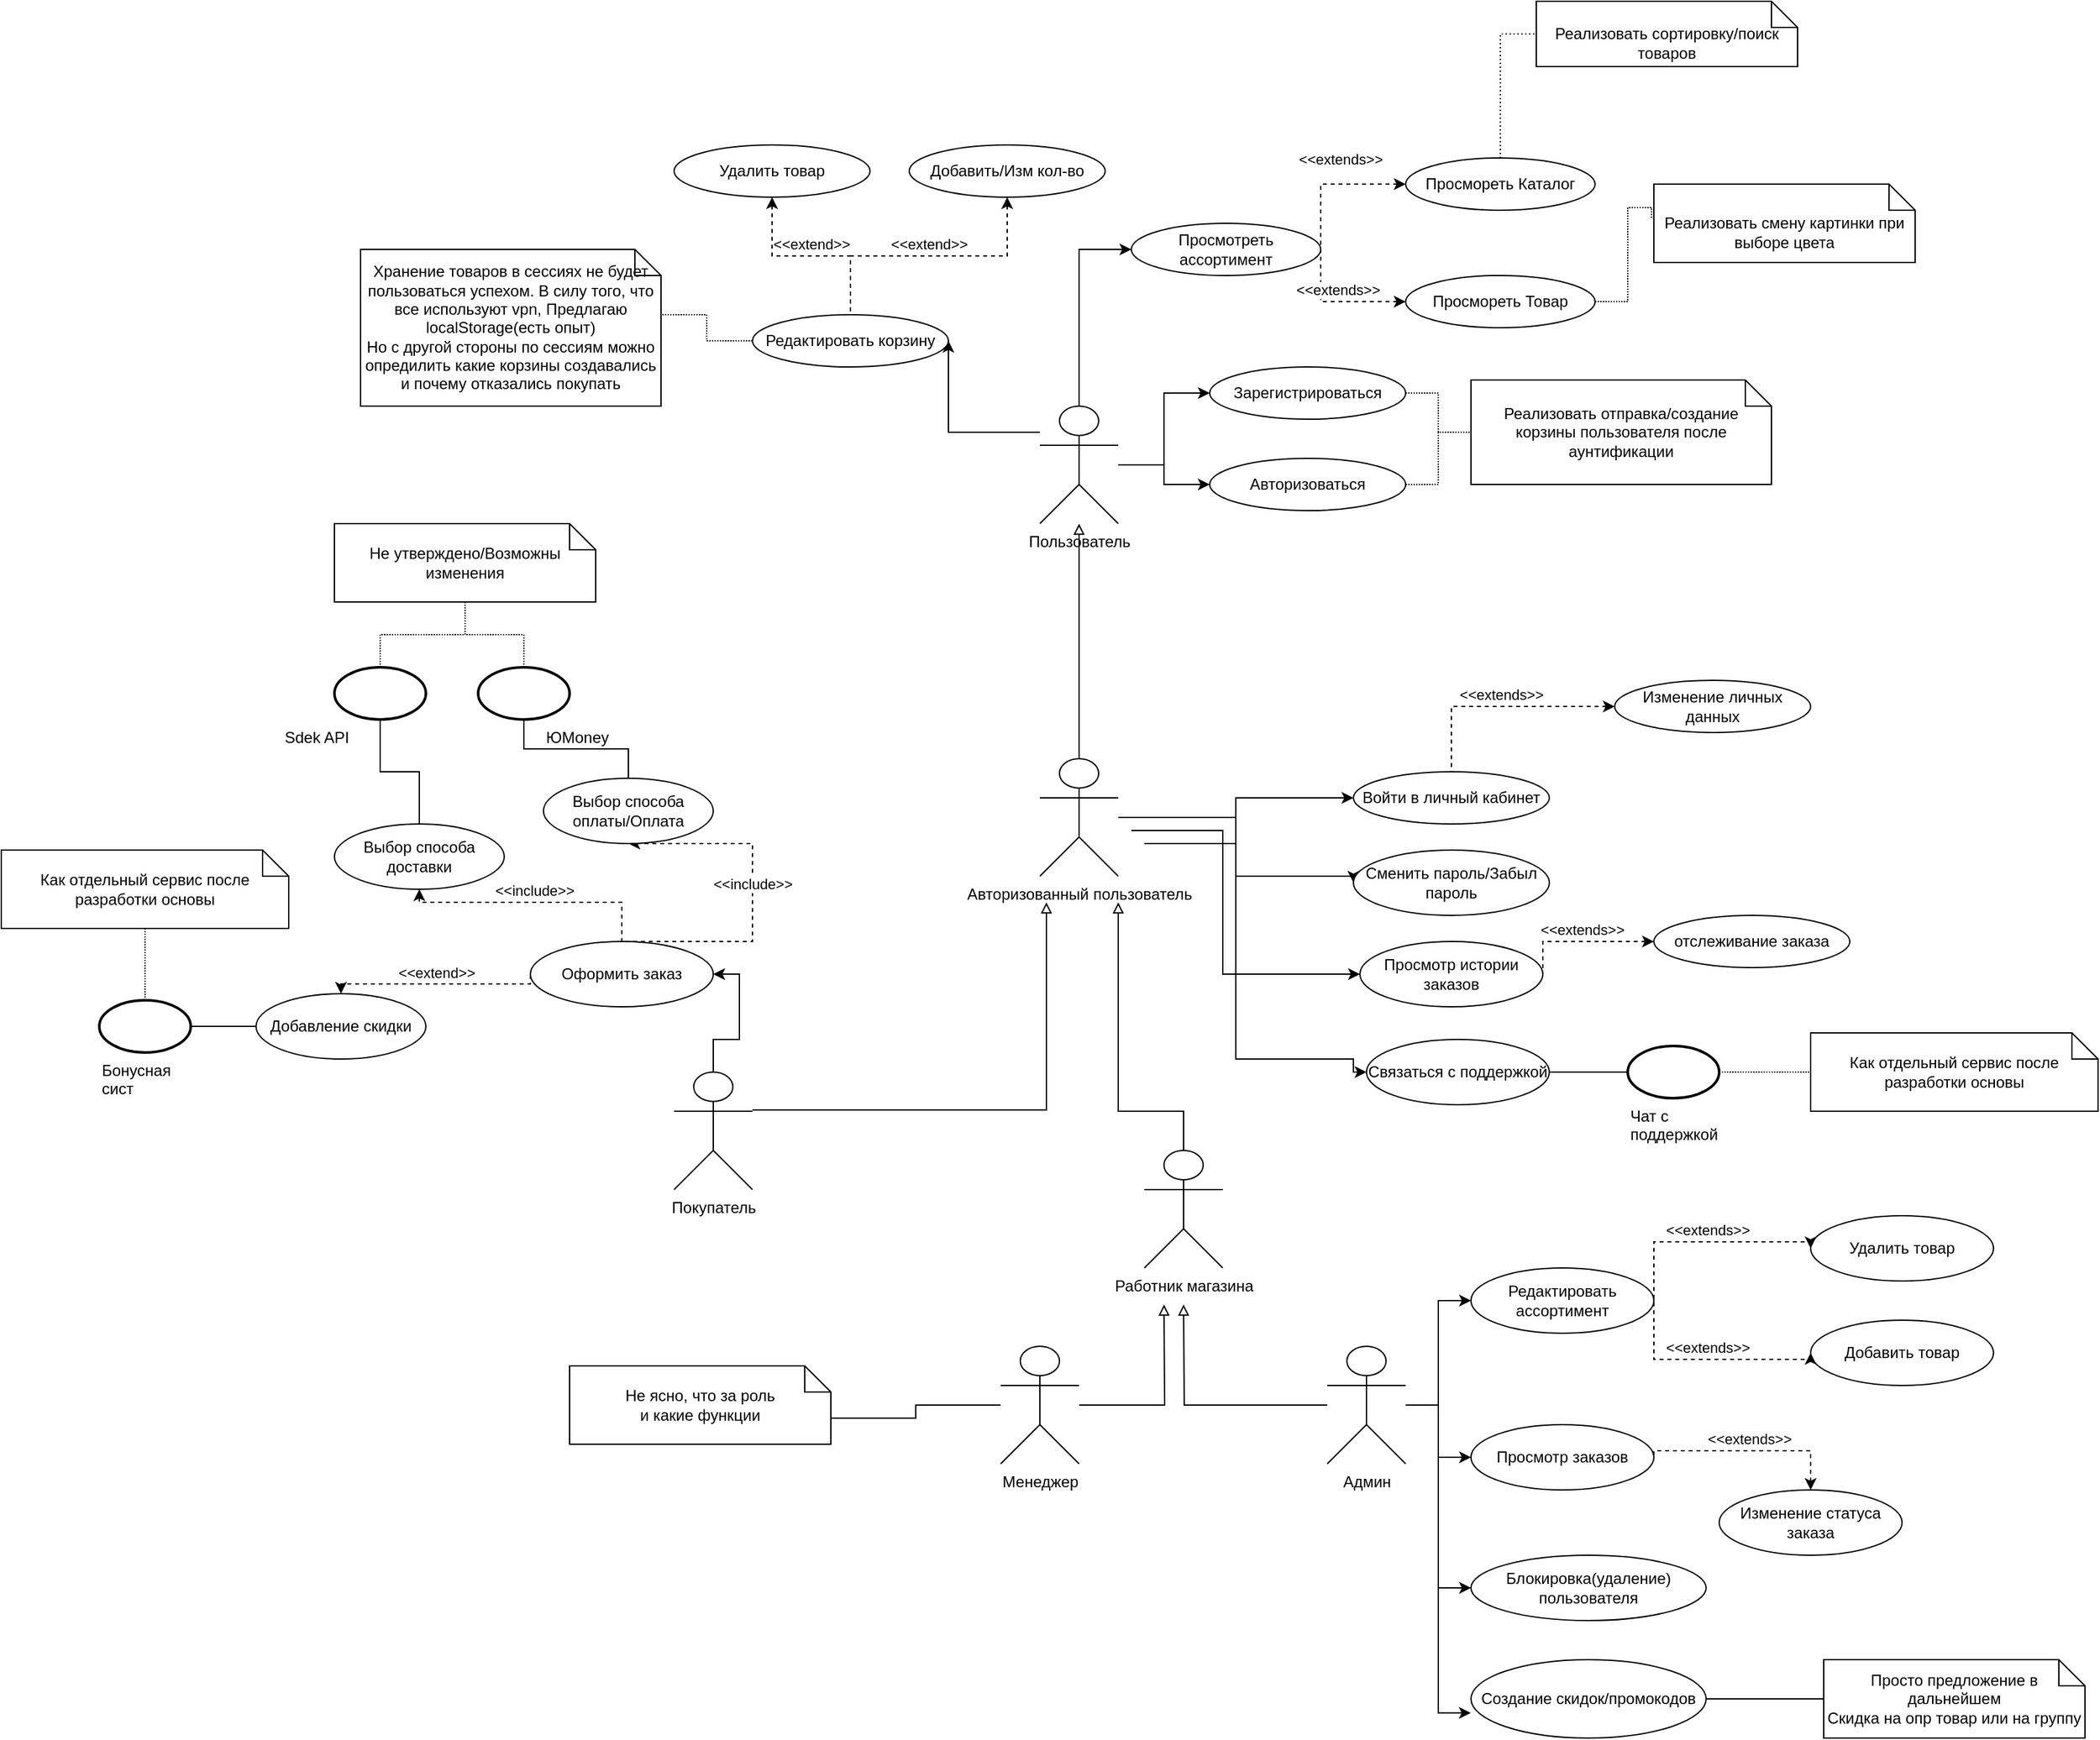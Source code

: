 <mxfile version="21.2.3" type="github">
  <diagram name="Страница 1" id="U1xqJHUzydo6yp9vONbx">
    <mxGraphModel dx="2190" dy="2049" grid="1" gridSize="10" guides="1" tooltips="1" connect="1" arrows="1" fold="1" page="1" pageScale="1" pageWidth="827" pageHeight="1169" math="0" shadow="0">
      <root>
        <mxCell id="0" />
        <mxCell id="1" parent="0" />
        <mxCell id="ZCOLePGc4VJZHk0aJ3vH-22" style="edgeStyle=orthogonalEdgeStyle;rounded=0;orthogonalLoop=1;jettySize=auto;html=1;entryX=0;entryY=0.5;entryDx=0;entryDy=0;" parent="1" source="ZCOLePGc4VJZHk0aJ3vH-1" target="ZCOLePGc4VJZHk0aJ3vH-21" edge="1">
          <mxGeometry relative="1" as="geometry">
            <mxPoint x="710" y="110" as="targetPoint" />
            <Array as="points">
              <mxPoint x="550" y="55" />
              <mxPoint x="550" y="100" />
              <mxPoint x="640" y="100" />
            </Array>
          </mxGeometry>
        </mxCell>
        <mxCell id="ZCOLePGc4VJZHk0aJ3vH-23" style="edgeStyle=orthogonalEdgeStyle;rounded=0;orthogonalLoop=1;jettySize=auto;html=1;entryX=0;entryY=0.5;entryDx=0;entryDy=0;" parent="1" source="ZCOLePGc4VJZHk0aJ3vH-1" target="ZCOLePGc4VJZHk0aJ3vH-16" edge="1">
          <mxGeometry relative="1" as="geometry" />
        </mxCell>
        <mxCell id="ZCOLePGc4VJZHk0aJ3vH-28" style="edgeStyle=orthogonalEdgeStyle;rounded=0;orthogonalLoop=1;jettySize=auto;html=1;entryX=0;entryY=0.5;entryDx=0;entryDy=0;" parent="1" source="ZCOLePGc4VJZHk0aJ3vH-30" target="ZCOLePGc4VJZHk0aJ3vH-67" edge="1">
          <mxGeometry relative="1" as="geometry">
            <mxPoint x="530" y="-90" as="targetPoint" />
          </mxGeometry>
        </mxCell>
        <mxCell id="ZCOLePGc4VJZHk0aJ3vH-1" value="Авторизованный пользователь" style="shape=umlActor;verticalLabelPosition=bottom;verticalAlign=top;html=1;outlineConnect=0;" parent="1" vertex="1">
          <mxGeometry x="400" y="10" width="60" height="90" as="geometry" />
        </mxCell>
        <mxCell id="ZCOLePGc4VJZHk0aJ3vH-9" style="edgeStyle=orthogonalEdgeStyle;rounded=0;orthogonalLoop=1;jettySize=auto;html=1;endArrow=block;endFill=0;" parent="1" source="ZCOLePGc4VJZHk0aJ3vH-3" edge="1">
          <mxGeometry relative="1" as="geometry">
            <mxPoint x="460" y="120" as="targetPoint" />
            <Array as="points">
              <mxPoint x="460" y="280" />
            </Array>
          </mxGeometry>
        </mxCell>
        <mxCell id="ZCOLePGc4VJZHk0aJ3vH-3" value="Работник магазина&lt;br&gt;" style="shape=umlActor;verticalLabelPosition=bottom;verticalAlign=top;html=1;outlineConnect=0;" parent="1" vertex="1">
          <mxGeometry x="480" y="310" width="60" height="90" as="geometry" />
        </mxCell>
        <mxCell id="ZCOLePGc4VJZHk0aJ3vH-8" style="edgeStyle=orthogonalEdgeStyle;rounded=0;orthogonalLoop=1;jettySize=auto;html=1;endArrow=block;endFill=0;" parent="1" source="ZCOLePGc4VJZHk0aJ3vH-7" edge="1">
          <mxGeometry relative="1" as="geometry">
            <mxPoint x="405" y="120" as="targetPoint" />
            <Array as="points">
              <mxPoint x="405" y="279" />
            </Array>
          </mxGeometry>
        </mxCell>
        <mxCell id="ZCOLePGc4VJZHk0aJ3vH-19" style="edgeStyle=orthogonalEdgeStyle;rounded=0;orthogonalLoop=1;jettySize=auto;html=1;entryX=1;entryY=0.5;entryDx=0;entryDy=0;" parent="1" source="ZCOLePGc4VJZHk0aJ3vH-7" target="ZCOLePGc4VJZHk0aJ3vH-17" edge="1">
          <mxGeometry relative="1" as="geometry" />
        </mxCell>
        <mxCell id="ZCOLePGc4VJZHk0aJ3vH-7" value="Покупатель&lt;br&gt;" style="shape=umlActor;verticalLabelPosition=bottom;verticalAlign=top;html=1;outlineConnect=0;" parent="1" vertex="1">
          <mxGeometry x="120" y="250" width="60" height="90" as="geometry" />
        </mxCell>
        <mxCell id="ZCOLePGc4VJZHk0aJ3vH-249" style="edgeStyle=orthogonalEdgeStyle;rounded=0;orthogonalLoop=1;jettySize=auto;html=1;entryX=0;entryY=0;entryDx=200;entryDy=40;entryPerimeter=0;endArrow=none;endFill=0;" parent="1" source="ZCOLePGc4VJZHk0aJ3vH-11" target="ZCOLePGc4VJZHk0aJ3vH-248" edge="1">
          <mxGeometry relative="1" as="geometry" />
        </mxCell>
        <mxCell id="ZCOLePGc4VJZHk0aJ3vH-11" value="Менеджер" style="shape=umlActor;verticalLabelPosition=bottom;verticalAlign=top;html=1;outlineConnect=0;" parent="1" vertex="1">
          <mxGeometry x="370" y="460" width="60" height="90" as="geometry" />
        </mxCell>
        <mxCell id="ZCOLePGc4VJZHk0aJ3vH-237" style="edgeStyle=orthogonalEdgeStyle;rounded=0;orthogonalLoop=1;jettySize=auto;html=1;entryX=0;entryY=0.5;entryDx=0;entryDy=0;" parent="1" source="ZCOLePGc4VJZHk0aJ3vH-12" target="ZCOLePGc4VJZHk0aJ3vH-234" edge="1">
          <mxGeometry relative="1" as="geometry" />
        </mxCell>
        <mxCell id="ZCOLePGc4VJZHk0aJ3vH-244" style="edgeStyle=orthogonalEdgeStyle;rounded=0;orthogonalLoop=1;jettySize=auto;html=1;entryX=0;entryY=0.5;entryDx=0;entryDy=0;" parent="1" source="ZCOLePGc4VJZHk0aJ3vH-12" target="ZCOLePGc4VJZHk0aJ3vH-243" edge="1">
          <mxGeometry relative="1" as="geometry" />
        </mxCell>
        <mxCell id="ZCOLePGc4VJZHk0aJ3vH-251" style="edgeStyle=orthogonalEdgeStyle;rounded=0;orthogonalLoop=1;jettySize=auto;html=1;entryX=0;entryY=0.5;entryDx=0;entryDy=0;" parent="1" source="ZCOLePGc4VJZHk0aJ3vH-12" target="ZCOLePGc4VJZHk0aJ3vH-250" edge="1">
          <mxGeometry relative="1" as="geometry" />
        </mxCell>
        <mxCell id="ZCOLePGc4VJZHk0aJ3vH-253" style="edgeStyle=orthogonalEdgeStyle;rounded=0;orthogonalLoop=1;jettySize=auto;html=1;entryX=-0.001;entryY=0.68;entryDx=0;entryDy=0;entryPerimeter=0;" parent="1" source="ZCOLePGc4VJZHk0aJ3vH-12" target="ZCOLePGc4VJZHk0aJ3vH-252" edge="1">
          <mxGeometry relative="1" as="geometry" />
        </mxCell>
        <mxCell id="ZCOLePGc4VJZHk0aJ3vH-12" value="Админ&lt;br&gt;" style="shape=umlActor;verticalLabelPosition=bottom;verticalAlign=top;html=1;outlineConnect=0;" parent="1" vertex="1">
          <mxGeometry x="620" y="460" width="60" height="90" as="geometry" />
        </mxCell>
        <mxCell id="ZCOLePGc4VJZHk0aJ3vH-13" style="edgeStyle=orthogonalEdgeStyle;rounded=0;orthogonalLoop=1;jettySize=auto;html=1;endArrow=block;endFill=0;" parent="1" source="ZCOLePGc4VJZHk0aJ3vH-11" edge="1">
          <mxGeometry relative="1" as="geometry">
            <mxPoint x="495" y="428" as="targetPoint" />
            <mxPoint x="490" y="379" as="sourcePoint" />
          </mxGeometry>
        </mxCell>
        <mxCell id="ZCOLePGc4VJZHk0aJ3vH-15" style="edgeStyle=orthogonalEdgeStyle;rounded=0;orthogonalLoop=1;jettySize=auto;html=1;endArrow=block;endFill=0;" parent="1" source="ZCOLePGc4VJZHk0aJ3vH-12" edge="1">
          <mxGeometry relative="1" as="geometry">
            <mxPoint x="510" y="428" as="targetPoint" />
            <mxPoint x="410" y="528" as="sourcePoint" />
          </mxGeometry>
        </mxCell>
        <mxCell id="ZCOLePGc4VJZHk0aJ3vH-16" value="Войти в личный кабинет" style="ellipse;whiteSpace=wrap;html=1;" parent="1" vertex="1">
          <mxGeometry x="640" y="20" width="150" height="40" as="geometry" />
        </mxCell>
        <mxCell id="ZCOLePGc4VJZHk0aJ3vH-17" value="Оформить заказ" style="ellipse;whiteSpace=wrap;html=1;" parent="1" vertex="1">
          <mxGeometry x="10" y="150" width="140" height="50" as="geometry" />
        </mxCell>
        <mxCell id="ZCOLePGc4VJZHk0aJ3vH-21" value="Сменить пароль/Забыл пароль" style="ellipse;whiteSpace=wrap;html=1;" parent="1" vertex="1">
          <mxGeometry x="640" y="80" width="150" height="50" as="geometry" />
        </mxCell>
        <mxCell id="ZCOLePGc4VJZHk0aJ3vH-29" value="Просмотреть ассортимент" style="ellipse;whiteSpace=wrap;html=1;" parent="1" vertex="1">
          <mxGeometry x="470" y="-400" width="145" height="40" as="geometry" />
        </mxCell>
        <mxCell id="ZCOLePGc4VJZHk0aJ3vH-35" style="edgeStyle=orthogonalEdgeStyle;rounded=0;orthogonalLoop=1;jettySize=auto;html=1;entryX=1;entryY=0.5;entryDx=0;entryDy=0;" parent="1" source="ZCOLePGc4VJZHk0aJ3vH-30" target="ZCOLePGc4VJZHk0aJ3vH-33" edge="1">
          <mxGeometry relative="1" as="geometry">
            <Array as="points">
              <mxPoint x="380" y="-240" />
              <mxPoint x="380" y="-240" />
            </Array>
          </mxGeometry>
        </mxCell>
        <mxCell id="ZCOLePGc4VJZHk0aJ3vH-36" style="edgeStyle=orthogonalEdgeStyle;rounded=0;orthogonalLoop=1;jettySize=auto;html=1;entryX=0;entryY=0.5;entryDx=0;entryDy=0;" parent="1" source="ZCOLePGc4VJZHk0aJ3vH-30" target="ZCOLePGc4VJZHk0aJ3vH-29" edge="1">
          <mxGeometry relative="1" as="geometry">
            <mxPoint x="420" y="-380" as="targetPoint" />
            <Array as="points">
              <mxPoint x="430" y="-380" />
            </Array>
          </mxGeometry>
        </mxCell>
        <mxCell id="ZCOLePGc4VJZHk0aJ3vH-30" value="Пользователь&lt;br&gt;" style="shape=umlActor;verticalLabelPosition=bottom;verticalAlign=top;html=1;outlineConnect=0;" parent="1" vertex="1">
          <mxGeometry x="400" y="-260" width="60" height="90" as="geometry" />
        </mxCell>
        <mxCell id="ZCOLePGc4VJZHk0aJ3vH-32" style="edgeStyle=orthogonalEdgeStyle;rounded=0;orthogonalLoop=1;jettySize=auto;html=1;endArrow=block;endFill=0;" parent="1" source="ZCOLePGc4VJZHk0aJ3vH-1" target="ZCOLePGc4VJZHk0aJ3vH-30" edge="1">
          <mxGeometry relative="1" as="geometry">
            <mxPoint x="380" y="289" as="sourcePoint" />
            <mxPoint x="430" y="-30" as="targetPoint" />
            <Array as="points" />
          </mxGeometry>
        </mxCell>
        <mxCell id="ZCOLePGc4VJZHk0aJ3vH-233" style="edgeStyle=orthogonalEdgeStyle;rounded=0;orthogonalLoop=1;jettySize=auto;html=1;entryX=0;entryY=0;entryDx=230;entryDy=50;entryPerimeter=0;endArrow=none;endFill=0;dashed=1;dashPattern=1 1;" parent="1" source="ZCOLePGc4VJZHk0aJ3vH-33" target="ZCOLePGc4VJZHk0aJ3vH-232" edge="1">
          <mxGeometry relative="1" as="geometry" />
        </mxCell>
        <mxCell id="ZCOLePGc4VJZHk0aJ3vH-33" value="Редактировать корзину" style="ellipse;whiteSpace=wrap;html=1;" parent="1" vertex="1">
          <mxGeometry x="180" y="-330" width="150" height="40" as="geometry" />
        </mxCell>
        <mxCell id="ZCOLePGc4VJZHk0aJ3vH-43" value="&amp;lt;&amp;lt;extend&amp;gt;&amp;gt;" style="html=1;verticalAlign=bottom;endArrow=none;dashed=1;endSize=8;edgeStyle=elbowEdgeStyle;elbow=vertical;curved=0;rounded=0;startArrow=classic;startFill=1;endFill=0;entryX=0.5;entryY=0;entryDx=0;entryDy=0;exitX=0.5;exitY=1;exitDx=0;exitDy=0;" parent="1" source="ZCOLePGc4VJZHk0aJ3vH-45" target="ZCOLePGc4VJZHk0aJ3vH-33" edge="1">
          <mxGeometry relative="1" as="geometry">
            <mxPoint x="260" y="-380" as="sourcePoint" />
            <mxPoint x="200" y="-360" as="targetPoint" />
          </mxGeometry>
        </mxCell>
        <mxCell id="ZCOLePGc4VJZHk0aJ3vH-45" value="Добавить/Изм кол-во" style="ellipse;whiteSpace=wrap;html=1;" parent="1" vertex="1">
          <mxGeometry x="300" y="-460" width="150" height="40" as="geometry" />
        </mxCell>
        <mxCell id="ZCOLePGc4VJZHk0aJ3vH-46" value="Удалить товар" style="ellipse;whiteSpace=wrap;html=1;" parent="1" vertex="1">
          <mxGeometry x="120" y="-460" width="150" height="40" as="geometry" />
        </mxCell>
        <mxCell id="ZCOLePGc4VJZHk0aJ3vH-47" value="&amp;lt;&amp;lt;extend&amp;gt;&amp;gt;" style="html=1;verticalAlign=bottom;endArrow=none;dashed=1;endSize=8;edgeStyle=elbowEdgeStyle;elbow=vertical;curved=0;rounded=0;startArrow=classic;startFill=1;endFill=0;entryX=0.5;entryY=0;entryDx=0;entryDy=0;exitX=0.5;exitY=1;exitDx=0;exitDy=0;" parent="1" target="ZCOLePGc4VJZHk0aJ3vH-33" edge="1">
          <mxGeometry relative="1" as="geometry">
            <mxPoint x="195" y="-420" as="sourcePoint" />
            <mxPoint x="270" y="-285" as="targetPoint" />
          </mxGeometry>
        </mxCell>
        <mxCell id="ZCOLePGc4VJZHk0aJ3vH-108" style="edgeStyle=orthogonalEdgeStyle;rounded=0;orthogonalLoop=1;jettySize=auto;html=1;entryX=0;entryY=0.5;entryDx=0;entryDy=0;entryPerimeter=0;endArrow=none;endFill=0;dashed=1;dashPattern=1 2;" parent="1" source="ZCOLePGc4VJZHk0aJ3vH-52" target="ZCOLePGc4VJZHk0aJ3vH-107" edge="1">
          <mxGeometry relative="1" as="geometry" />
        </mxCell>
        <mxCell id="ZCOLePGc4VJZHk0aJ3vH-52" value="Просмореть Каталог" style="ellipse;whiteSpace=wrap;html=1;" parent="1" vertex="1">
          <mxGeometry x="680" y="-450" width="145" height="40" as="geometry" />
        </mxCell>
        <mxCell id="ZCOLePGc4VJZHk0aJ3vH-110" style="edgeStyle=orthogonalEdgeStyle;rounded=0;orthogonalLoop=1;jettySize=auto;html=1;entryX=-0.009;entryY=0.265;entryDx=0;entryDy=0;entryPerimeter=0;startArrow=none;startFill=0;endArrow=none;endFill=0;dashed=1;dashPattern=1 1;" parent="1" source="ZCOLePGc4VJZHk0aJ3vH-53" edge="1">
          <mxGeometry relative="1" as="geometry">
            <mxPoint x="868.2" y="-404.1" as="targetPoint" />
            <Array as="points">
              <mxPoint x="850" y="-340" />
              <mxPoint x="850" y="-412" />
            </Array>
          </mxGeometry>
        </mxCell>
        <mxCell id="ZCOLePGc4VJZHk0aJ3vH-53" value="Просмореть Товар" style="ellipse;whiteSpace=wrap;html=1;" parent="1" vertex="1">
          <mxGeometry x="680" y="-360" width="145" height="40" as="geometry" />
        </mxCell>
        <mxCell id="ZCOLePGc4VJZHk0aJ3vH-55" value="&amp;lt;&amp;lt;extends&amp;gt;&amp;gt;" style="html=1;verticalAlign=bottom;endArrow=none;dashed=1;endSize=8;edgeStyle=elbowEdgeStyle;elbow=vertical;curved=0;rounded=0;startArrow=classic;startFill=1;endFill=0;entryX=1;entryY=0.5;entryDx=0;entryDy=0;exitX=0;exitY=0.5;exitDx=0;exitDy=0;" parent="1" source="ZCOLePGc4VJZHk0aJ3vH-52" target="ZCOLePGc4VJZHk0aJ3vH-29" edge="1">
          <mxGeometry x="-0.13" y="-10" relative="1" as="geometry">
            <mxPoint x="285" y="-300" as="sourcePoint" />
            <mxPoint x="175" y="-250" as="targetPoint" />
            <Array as="points">
              <mxPoint x="560" y="-430" />
              <mxPoint x="560" y="-450" />
            </Array>
            <mxPoint as="offset" />
          </mxGeometry>
        </mxCell>
        <mxCell id="ZCOLePGc4VJZHk0aJ3vH-56" value="&amp;lt;&amp;lt;extends&amp;gt;&amp;gt;" style="html=1;verticalAlign=bottom;endArrow=none;dashed=1;endSize=8;edgeStyle=elbowEdgeStyle;elbow=vertical;curved=0;rounded=0;startArrow=classic;startFill=1;endFill=0;entryX=1;entryY=0.5;entryDx=0;entryDy=0;exitX=0;exitY=0.5;exitDx=0;exitDy=0;" parent="1" source="ZCOLePGc4VJZHk0aJ3vH-53" target="ZCOLePGc4VJZHk0aJ3vH-29" edge="1">
          <mxGeometry x="-0.003" relative="1" as="geometry">
            <mxPoint x="728" y="-460" as="sourcePoint" />
            <mxPoint x="553" y="-390" as="targetPoint" />
            <Array as="points">
              <mxPoint x="650" y="-340" />
            </Array>
            <mxPoint as="offset" />
          </mxGeometry>
        </mxCell>
        <mxCell id="ZCOLePGc4VJZHk0aJ3vH-57" value="&amp;lt;&amp;lt;include&amp;gt;&amp;gt;" style="html=1;verticalAlign=bottom;endArrow=none;dashed=1;endSize=8;edgeStyle=elbowEdgeStyle;elbow=vertical;curved=0;rounded=0;startArrow=classic;startFill=1;endFill=0;entryX=0.5;entryY=0;entryDx=0;entryDy=0;exitX=0.5;exitY=1;exitDx=0;exitDy=0;" parent="1" source="ZCOLePGc4VJZHk0aJ3vH-58" target="ZCOLePGc4VJZHk0aJ3vH-17" edge="1">
          <mxGeometry relative="1" as="geometry">
            <mxPoint x="200" y="70" as="sourcePoint" />
            <mxPoint x="132.5" y="40" as="targetPoint" />
            <Array as="points">
              <mxPoint x="180" y="90" />
            </Array>
            <mxPoint as="offset" />
          </mxGeometry>
        </mxCell>
        <mxCell id="ZCOLePGc4VJZHk0aJ3vH-58" value="Выбор способа оплаты/Оплата" style="ellipse;whiteSpace=wrap;html=1;" parent="1" vertex="1">
          <mxGeometry x="20" y="25" width="130" height="50" as="geometry" />
        </mxCell>
        <mxCell id="ZCOLePGc4VJZHk0aJ3vH-59" value="&amp;lt;&amp;lt;include&amp;gt;&amp;gt;" style="html=1;verticalAlign=bottom;endArrow=none;dashed=1;endSize=8;edgeStyle=elbowEdgeStyle;elbow=vertical;curved=0;rounded=0;startArrow=classic;startFill=1;endFill=0;entryX=0.5;entryY=0;entryDx=0;entryDy=0;exitX=0.5;exitY=1;exitDx=0;exitDy=0;" parent="1" source="ZCOLePGc4VJZHk0aJ3vH-60" target="ZCOLePGc4VJZHk0aJ3vH-17" edge="1">
          <mxGeometry relative="1" as="geometry">
            <mxPoint x="70" y="75" as="sourcePoint" />
            <mxPoint x="210" y="150" as="targetPoint" />
            <Array as="points">
              <mxPoint x="120" y="120" />
              <mxPoint x="130" y="110" />
            </Array>
            <mxPoint as="offset" />
          </mxGeometry>
        </mxCell>
        <mxCell id="ZCOLePGc4VJZHk0aJ3vH-60" value="Выбор способа доставки" style="ellipse;whiteSpace=wrap;html=1;" parent="1" vertex="1">
          <mxGeometry x="-140" y="60" width="130" height="50" as="geometry" />
        </mxCell>
        <mxCell id="ZCOLePGc4VJZHk0aJ3vH-76" style="edgeStyle=orthogonalEdgeStyle;rounded=0;orthogonalLoop=1;jettySize=auto;html=1;entryX=1;entryY=0.5;entryDx=0;entryDy=0;entryPerimeter=0;endArrow=none;endFill=0;" parent="1" source="ZCOLePGc4VJZHk0aJ3vH-64" target="ZCOLePGc4VJZHk0aJ3vH-72" edge="1">
          <mxGeometry relative="1" as="geometry" />
        </mxCell>
        <mxCell id="ZCOLePGc4VJZHk0aJ3vH-64" value="Добавление скидки" style="ellipse;whiteSpace=wrap;html=1;" parent="1" vertex="1">
          <mxGeometry x="-200" y="190" width="130" height="50" as="geometry" />
        </mxCell>
        <mxCell id="ZCOLePGc4VJZHk0aJ3vH-65" value="&amp;lt;&amp;lt;extend&amp;gt;&amp;gt;" style="html=1;verticalAlign=bottom;endArrow=none;dashed=1;endSize=8;edgeStyle=elbowEdgeStyle;elbow=vertical;curved=0;rounded=0;startArrow=classic;startFill=1;endFill=0;entryX=0;entryY=0.5;entryDx=0;entryDy=0;exitX=0.5;exitY=0;exitDx=0;exitDy=0;" parent="1" source="ZCOLePGc4VJZHk0aJ3vH-64" target="ZCOLePGc4VJZHk0aJ3vH-17" edge="1">
          <mxGeometry x="0.004" relative="1" as="geometry">
            <mxPoint x="115" y="-230" as="sourcePoint" />
            <mxPoint x="175" y="-140" as="targetPoint" />
            <mxPoint as="offset" />
          </mxGeometry>
        </mxCell>
        <mxCell id="ZCOLePGc4VJZHk0aJ3vH-104" style="edgeStyle=orthogonalEdgeStyle;rounded=0;orthogonalLoop=1;jettySize=auto;html=1;entryX=0;entryY=0.5;entryDx=0;entryDy=0;entryPerimeter=0;endArrow=none;endFill=0;dashed=1;dashPattern=1 1;" parent="1" source="ZCOLePGc4VJZHk0aJ3vH-67" target="ZCOLePGc4VJZHk0aJ3vH-103" edge="1">
          <mxGeometry relative="1" as="geometry" />
        </mxCell>
        <mxCell id="ZCOLePGc4VJZHk0aJ3vH-67" value="Зарегистрироваться" style="ellipse;whiteSpace=wrap;html=1;" parent="1" vertex="1">
          <mxGeometry x="530" y="-290" width="150" height="40" as="geometry" />
        </mxCell>
        <mxCell id="ZCOLePGc4VJZHk0aJ3vH-115" style="edgeStyle=orthogonalEdgeStyle;rounded=0;orthogonalLoop=1;jettySize=auto;html=1;entryX=0.5;entryY=1;entryDx=0;entryDy=0;entryPerimeter=0;endArrow=none;endFill=0;dashed=1;dashPattern=1 1;" parent="1" source="ZCOLePGc4VJZHk0aJ3vH-72" target="ZCOLePGc4VJZHk0aJ3vH-114" edge="1">
          <mxGeometry relative="1" as="geometry" />
        </mxCell>
        <mxCell id="ZCOLePGc4VJZHk0aJ3vH-72" value="" style="strokeWidth=2;html=1;shape=mxgraph.flowchart.start_2;whiteSpace=wrap;" parent="1" vertex="1">
          <mxGeometry x="-320" y="195" width="70" height="40" as="geometry" />
        </mxCell>
        <mxCell id="ZCOLePGc4VJZHk0aJ3vH-73" value="&lt;meta charset=&quot;utf-8&quot;&gt;&lt;span style=&quot;color: rgb(0, 0, 0); font-family: Helvetica; font-size: 12px; font-style: normal; font-variant-ligatures: normal; font-variant-caps: normal; font-weight: 400; letter-spacing: normal; orphans: 2; text-align: center; text-indent: 0px; text-transform: none; widows: 2; word-spacing: 0px; -webkit-text-stroke-width: 0px; background-color: rgb(251, 251, 251); text-decoration-thickness: initial; text-decoration-style: initial; text-decoration-color: initial; float: none; display: inline !important;&quot;&gt;Бонусная сист&lt;/span&gt;" style="text;whiteSpace=wrap;html=1;" parent="1" vertex="1">
          <mxGeometry x="-320" y="235" width="60" height="40" as="geometry" />
        </mxCell>
        <mxCell id="ZCOLePGc4VJZHk0aJ3vH-112" style="edgeStyle=orthogonalEdgeStyle;rounded=0;orthogonalLoop=1;jettySize=auto;html=1;entryX=0.5;entryY=1;entryDx=0;entryDy=0;entryPerimeter=0;endArrow=none;endFill=0;dashed=1;dashPattern=1 1;" parent="1" source="ZCOLePGc4VJZHk0aJ3vH-79" target="ZCOLePGc4VJZHk0aJ3vH-111" edge="1">
          <mxGeometry relative="1" as="geometry" />
        </mxCell>
        <mxCell id="ZCOLePGc4VJZHk0aJ3vH-79" value="" style="strokeWidth=2;html=1;shape=mxgraph.flowchart.start_2;whiteSpace=wrap;" parent="1" vertex="1">
          <mxGeometry x="-140" y="-60" width="70" height="40" as="geometry" />
        </mxCell>
        <mxCell id="ZCOLePGc4VJZHk0aJ3vH-80" style="edgeStyle=orthogonalEdgeStyle;rounded=0;orthogonalLoop=1;jettySize=auto;html=1;entryX=0.5;entryY=1;entryDx=0;entryDy=0;entryPerimeter=0;endArrow=none;endFill=0;exitX=0.5;exitY=0;exitDx=0;exitDy=0;" parent="1" source="ZCOLePGc4VJZHk0aJ3vH-60" target="ZCOLePGc4VJZHk0aJ3vH-79" edge="1">
          <mxGeometry relative="1" as="geometry">
            <mxPoint x="-70" y="215" as="sourcePoint" />
            <mxPoint x="-150" y="215" as="targetPoint" />
          </mxGeometry>
        </mxCell>
        <mxCell id="ZCOLePGc4VJZHk0aJ3vH-81" value="&lt;div style=&quot;text-align: center;&quot;&gt;Sdek API&lt;/div&gt;" style="text;whiteSpace=wrap;html=1;" parent="1" vertex="1">
          <mxGeometry x="-180" y="-20" width="60" height="40" as="geometry" />
        </mxCell>
        <mxCell id="ZCOLePGc4VJZHk0aJ3vH-113" style="edgeStyle=orthogonalEdgeStyle;rounded=0;orthogonalLoop=1;jettySize=auto;html=1;entryX=0.5;entryY=1;entryDx=0;entryDy=0;entryPerimeter=0;startArrow=none;startFill=0;endArrow=none;endFill=0;dashed=1;dashPattern=1 1;" parent="1" source="ZCOLePGc4VJZHk0aJ3vH-82" target="ZCOLePGc4VJZHk0aJ3vH-111" edge="1">
          <mxGeometry relative="1" as="geometry" />
        </mxCell>
        <mxCell id="ZCOLePGc4VJZHk0aJ3vH-82" value="" style="strokeWidth=2;html=1;shape=mxgraph.flowchart.start_2;whiteSpace=wrap;" parent="1" vertex="1">
          <mxGeometry x="-30" y="-60" width="70" height="40" as="geometry" />
        </mxCell>
        <mxCell id="ZCOLePGc4VJZHk0aJ3vH-83" style="edgeStyle=orthogonalEdgeStyle;rounded=0;orthogonalLoop=1;jettySize=auto;html=1;entryX=0.5;entryY=1;entryDx=0;entryDy=0;entryPerimeter=0;endArrow=none;endFill=0;exitX=0.5;exitY=0;exitDx=0;exitDy=0;" parent="1" source="ZCOLePGc4VJZHk0aJ3vH-58" target="ZCOLePGc4VJZHk0aJ3vH-82" edge="1">
          <mxGeometry relative="1" as="geometry">
            <mxPoint x="55" y="60" as="sourcePoint" />
            <mxPoint x="25" y="-20" as="targetPoint" />
          </mxGeometry>
        </mxCell>
        <mxCell id="ZCOLePGc4VJZHk0aJ3vH-84" value="&lt;div style=&quot;text-align: center;&quot;&gt;ЮMoney&lt;/div&gt;" style="text;whiteSpace=wrap;html=1;" parent="1" vertex="1">
          <mxGeometry x="20" y="-20" width="60" height="40" as="geometry" />
        </mxCell>
        <mxCell id="ZCOLePGc4VJZHk0aJ3vH-85" value="Изменение личных данных" style="ellipse;whiteSpace=wrap;html=1;" parent="1" vertex="1">
          <mxGeometry x="840" y="-50" width="150" height="40" as="geometry" />
        </mxCell>
        <mxCell id="ZCOLePGc4VJZHk0aJ3vH-86" value="&amp;lt;&amp;lt;extends&amp;gt;&amp;gt;" style="html=1;verticalAlign=bottom;endArrow=none;dashed=1;endSize=8;edgeStyle=elbowEdgeStyle;elbow=vertical;curved=0;rounded=0;startArrow=classic;startFill=1;endFill=0;entryX=0.5;entryY=0;entryDx=0;entryDy=0;exitX=0;exitY=0.5;exitDx=0;exitDy=0;" parent="1" source="ZCOLePGc4VJZHk0aJ3vH-85" target="ZCOLePGc4VJZHk0aJ3vH-16" edge="1">
          <mxGeometry x="-0.003" relative="1" as="geometry">
            <mxPoint x="690" y="-210" as="sourcePoint" />
            <mxPoint x="625" y="-250" as="targetPoint" />
            <Array as="points">
              <mxPoint x="770" y="-30" />
            </Array>
            <mxPoint as="offset" />
          </mxGeometry>
        </mxCell>
        <mxCell id="ZCOLePGc4VJZHk0aJ3vH-87" value="Просмотр истории заказов" style="ellipse;whiteSpace=wrap;html=1;" parent="1" vertex="1">
          <mxGeometry x="645" y="150" width="140" height="50" as="geometry" />
        </mxCell>
        <mxCell id="ZCOLePGc4VJZHk0aJ3vH-88" value="отслеживание заказа" style="ellipse;whiteSpace=wrap;html=1;" parent="1" vertex="1">
          <mxGeometry x="870" y="130" width="150" height="40" as="geometry" />
        </mxCell>
        <mxCell id="ZCOLePGc4VJZHk0aJ3vH-89" style="edgeStyle=orthogonalEdgeStyle;rounded=0;orthogonalLoop=1;jettySize=auto;html=1;entryX=0;entryY=0.5;entryDx=0;entryDy=0;" parent="1" target="ZCOLePGc4VJZHk0aJ3vH-87" edge="1">
          <mxGeometry relative="1" as="geometry">
            <mxPoint x="650" y="115" as="targetPoint" />
            <mxPoint x="470" y="65" as="sourcePoint" />
            <Array as="points">
              <mxPoint x="540" y="65" />
              <mxPoint x="540" y="175" />
            </Array>
          </mxGeometry>
        </mxCell>
        <mxCell id="ZCOLePGc4VJZHk0aJ3vH-90" value="&amp;lt;&amp;lt;extends&amp;gt;&amp;gt;" style="html=1;verticalAlign=bottom;endArrow=none;dashed=1;endSize=8;edgeStyle=elbowEdgeStyle;elbow=vertical;curved=0;rounded=0;startArrow=classic;startFill=1;endFill=0;entryX=1;entryY=0.5;entryDx=0;entryDy=0;exitX=0;exitY=0.5;exitDx=0;exitDy=0;" parent="1" source="ZCOLePGc4VJZHk0aJ3vH-88" target="ZCOLePGc4VJZHk0aJ3vH-87" edge="1">
          <mxGeometry x="-0.003" relative="1" as="geometry">
            <mxPoint x="850" y="-20" as="sourcePoint" />
            <mxPoint x="725" y="30" as="targetPoint" />
            <Array as="points">
              <mxPoint x="820" y="150" />
            </Array>
            <mxPoint as="offset" />
          </mxGeometry>
        </mxCell>
        <mxCell id="ZCOLePGc4VJZHk0aJ3vH-100" value="" style="edgeStyle=orthogonalEdgeStyle;rounded=0;orthogonalLoop=1;jettySize=auto;html=1;entryX=0;entryY=0.5;entryDx=0;entryDy=0;entryPerimeter=0;endArrow=none;endFill=0;" parent="1" source="ZCOLePGc4VJZHk0aJ3vH-92" target="ZCOLePGc4VJZHk0aJ3vH-98" edge="1">
          <mxGeometry relative="1" as="geometry" />
        </mxCell>
        <mxCell id="ZCOLePGc4VJZHk0aJ3vH-92" value="Связаться с поддержкой" style="ellipse;whiteSpace=wrap;html=1;" parent="1" vertex="1">
          <mxGeometry x="650" y="225" width="140" height="50" as="geometry" />
        </mxCell>
        <mxCell id="ZCOLePGc4VJZHk0aJ3vH-93" style="edgeStyle=orthogonalEdgeStyle;rounded=0;orthogonalLoop=1;jettySize=auto;html=1;entryX=0;entryY=0.5;entryDx=0;entryDy=0;" parent="1" target="ZCOLePGc4VJZHk0aJ3vH-92" edge="1">
          <mxGeometry relative="1" as="geometry">
            <mxPoint x="655" y="185" as="targetPoint" />
            <mxPoint x="480" y="75" as="sourcePoint" />
            <Array as="points">
              <mxPoint x="550" y="75" />
              <mxPoint x="550" y="240" />
              <mxPoint x="640" y="240" />
            </Array>
          </mxGeometry>
        </mxCell>
        <mxCell id="ZCOLePGc4VJZHk0aJ3vH-117" style="edgeStyle=orthogonalEdgeStyle;rounded=0;orthogonalLoop=1;jettySize=auto;html=1;entryX=0;entryY=0.5;entryDx=0;entryDy=0;entryPerimeter=0;dashed=1;dashPattern=1 1;endArrow=none;endFill=0;" parent="1" source="ZCOLePGc4VJZHk0aJ3vH-98" target="ZCOLePGc4VJZHk0aJ3vH-116" edge="1">
          <mxGeometry relative="1" as="geometry" />
        </mxCell>
        <mxCell id="ZCOLePGc4VJZHk0aJ3vH-98" value="" style="strokeWidth=2;html=1;shape=mxgraph.flowchart.start_2;whiteSpace=wrap;" parent="1" vertex="1">
          <mxGeometry x="850" y="230" width="70" height="40" as="geometry" />
        </mxCell>
        <mxCell id="ZCOLePGc4VJZHk0aJ3vH-99" value="&lt;span style=&quot;color: rgb(0, 0, 0); font-family: Helvetica; font-size: 12px; font-style: normal; font-variant-ligatures: normal; font-variant-caps: normal; font-weight: 400; letter-spacing: normal; orphans: 2; text-align: center; text-indent: 0px; text-transform: none; widows: 2; word-spacing: 0px; -webkit-text-stroke-width: 0px; background-color: rgb(251, 251, 251); text-decoration-thickness: initial; text-decoration-style: initial; text-decoration-color: initial; float: none; display: inline !important;&quot;&gt;Чат с поддержкой&lt;/span&gt;" style="text;whiteSpace=wrap;html=1;" parent="1" vertex="1">
          <mxGeometry x="850" y="270" width="60" height="40" as="geometry" />
        </mxCell>
        <mxCell id="ZCOLePGc4VJZHk0aJ3vH-105" style="edgeStyle=orthogonalEdgeStyle;rounded=0;orthogonalLoop=1;jettySize=auto;html=1;entryX=0;entryY=0.5;entryDx=0;entryDy=0;entryPerimeter=0;dashed=1;dashPattern=1 1;endArrow=none;endFill=0;" parent="1" source="ZCOLePGc4VJZHk0aJ3vH-101" target="ZCOLePGc4VJZHk0aJ3vH-103" edge="1">
          <mxGeometry relative="1" as="geometry">
            <mxPoint x="720" y="-240" as="targetPoint" />
          </mxGeometry>
        </mxCell>
        <mxCell id="ZCOLePGc4VJZHk0aJ3vH-101" value="Авторизоваться" style="ellipse;whiteSpace=wrap;html=1;" parent="1" vertex="1">
          <mxGeometry x="530" y="-220" width="150" height="40" as="geometry" />
        </mxCell>
        <mxCell id="ZCOLePGc4VJZHk0aJ3vH-102" style="edgeStyle=orthogonalEdgeStyle;rounded=0;orthogonalLoop=1;jettySize=auto;html=1;entryX=0;entryY=0.5;entryDx=0;entryDy=0;" parent="1" source="ZCOLePGc4VJZHk0aJ3vH-30" target="ZCOLePGc4VJZHk0aJ3vH-101" edge="1">
          <mxGeometry relative="1" as="geometry">
            <mxPoint x="540" y="-260" as="targetPoint" />
            <mxPoint x="470" y="-205" as="sourcePoint" />
          </mxGeometry>
        </mxCell>
        <mxCell id="ZCOLePGc4VJZHk0aJ3vH-103" value="Реализовать отправка/создание корзины пользователя после аунтификации" style="shape=note;size=20;whiteSpace=wrap;html=1;" parent="1" vertex="1">
          <mxGeometry x="730" y="-280" width="230" height="80" as="geometry" />
        </mxCell>
        <mxCell id="ZCOLePGc4VJZHk0aJ3vH-107" value="&lt;br&gt;Реализовать сортировку/поиск товаров" style="shape=note;size=20;whiteSpace=wrap;html=1;" parent="1" vertex="1">
          <mxGeometry x="780" y="-570" width="200" height="50" as="geometry" />
        </mxCell>
        <mxCell id="ZCOLePGc4VJZHk0aJ3vH-109" value="&lt;br&gt;Реализовать смену картинки при выборе цвета" style="shape=note;size=20;whiteSpace=wrap;html=1;" parent="1" vertex="1">
          <mxGeometry x="870" y="-430" width="200" height="60" as="geometry" />
        </mxCell>
        <mxCell id="ZCOLePGc4VJZHk0aJ3vH-111" value="Не утверждено/Возможны изменения" style="shape=note;size=20;whiteSpace=wrap;html=1;" parent="1" vertex="1">
          <mxGeometry x="-140" y="-170" width="200" height="60" as="geometry" />
        </mxCell>
        <mxCell id="ZCOLePGc4VJZHk0aJ3vH-114" value="Как отдельный сервис после разработки основы" style="shape=note;size=20;whiteSpace=wrap;html=1;" parent="1" vertex="1">
          <mxGeometry x="-395" y="80" width="220" height="60" as="geometry" />
        </mxCell>
        <mxCell id="ZCOLePGc4VJZHk0aJ3vH-116" value="Как отдельный сервис после разработки основы" style="shape=note;size=20;whiteSpace=wrap;html=1;" parent="1" vertex="1">
          <mxGeometry x="990" y="220" width="220" height="60" as="geometry" />
        </mxCell>
        <mxCell id="ZCOLePGc4VJZHk0aJ3vH-232" value="Хранение товаров в сессиях не будет пользоваться успехом. В силу того, что все используют vpn, Предлагаю localStorage(есть опыт)&lt;br&gt;Но с другой стороны по сессиям можно опредилить какие корзины создавались и почему отказались покупать" style="shape=note;size=20;whiteSpace=wrap;html=1;" parent="1" vertex="1">
          <mxGeometry x="-120" y="-380" width="230" height="120" as="geometry" />
        </mxCell>
        <mxCell id="ZCOLePGc4VJZHk0aJ3vH-234" value="Редактировать ассортимент" style="ellipse;whiteSpace=wrap;html=1;" parent="1" vertex="1">
          <mxGeometry x="730" y="400" width="140" height="50" as="geometry" />
        </mxCell>
        <mxCell id="ZCOLePGc4VJZHk0aJ3vH-238" value="Удалить товар" style="ellipse;whiteSpace=wrap;html=1;" parent="1" vertex="1">
          <mxGeometry x="990" y="360" width="140" height="50" as="geometry" />
        </mxCell>
        <mxCell id="ZCOLePGc4VJZHk0aJ3vH-240" value="Добавить товар" style="ellipse;whiteSpace=wrap;html=1;" parent="1" vertex="1">
          <mxGeometry x="990" y="440" width="140" height="50" as="geometry" />
        </mxCell>
        <mxCell id="ZCOLePGc4VJZHk0aJ3vH-241" value="&amp;lt;&amp;lt;extends&amp;gt;&amp;gt;" style="html=1;verticalAlign=bottom;endArrow=none;dashed=1;endSize=8;edgeStyle=elbowEdgeStyle;elbow=vertical;curved=0;rounded=0;startArrow=classic;startFill=1;endFill=0;entryX=1;entryY=0.5;entryDx=0;entryDy=0;exitX=0;exitY=0.5;exitDx=0;exitDy=0;" parent="1" source="ZCOLePGc4VJZHk0aJ3vH-238" target="ZCOLePGc4VJZHk0aJ3vH-234" edge="1">
          <mxGeometry x="-0.003" relative="1" as="geometry">
            <mxPoint x="880" y="160" as="sourcePoint" />
            <mxPoint x="795" y="185" as="targetPoint" />
            <Array as="points">
              <mxPoint x="910" y="380" />
            </Array>
            <mxPoint as="offset" />
          </mxGeometry>
        </mxCell>
        <mxCell id="ZCOLePGc4VJZHk0aJ3vH-242" value="&amp;lt;&amp;lt;extends&amp;gt;&amp;gt;" style="html=1;verticalAlign=bottom;endArrow=none;dashed=1;endSize=8;edgeStyle=elbowEdgeStyle;elbow=vertical;curved=0;rounded=0;startArrow=classic;startFill=1;endFill=0;exitX=0;exitY=0.5;exitDx=0;exitDy=0;entryX=1;entryY=0.5;entryDx=0;entryDy=0;" parent="1" source="ZCOLePGc4VJZHk0aJ3vH-240" target="ZCOLePGc4VJZHk0aJ3vH-234" edge="1">
          <mxGeometry x="-0.003" relative="1" as="geometry">
            <mxPoint x="970" y="395" as="sourcePoint" />
            <mxPoint x="890" y="445" as="targetPoint" />
            <Array as="points">
              <mxPoint x="880" y="470" />
            </Array>
            <mxPoint as="offset" />
          </mxGeometry>
        </mxCell>
        <mxCell id="ZCOLePGc4VJZHk0aJ3vH-243" value="Просмотр заказов" style="ellipse;whiteSpace=wrap;html=1;" parent="1" vertex="1">
          <mxGeometry x="730" y="520" width="140" height="50" as="geometry" />
        </mxCell>
        <mxCell id="ZCOLePGc4VJZHk0aJ3vH-245" value="Изменение статуса заказа" style="ellipse;whiteSpace=wrap;html=1;" parent="1" vertex="1">
          <mxGeometry x="920" y="570" width="140" height="50" as="geometry" />
        </mxCell>
        <mxCell id="ZCOLePGc4VJZHk0aJ3vH-247" value="&amp;lt;&amp;lt;extends&amp;gt;&amp;gt;" style="html=1;verticalAlign=bottom;endArrow=none;dashed=1;endSize=8;edgeStyle=elbowEdgeStyle;elbow=vertical;curved=0;rounded=0;startArrow=classic;startFill=1;endFill=0;exitX=0.5;exitY=0;exitDx=0;exitDy=0;entryX=1;entryY=0.5;entryDx=0;entryDy=0;" parent="1" source="ZCOLePGc4VJZHk0aJ3vH-245" target="ZCOLePGc4VJZHk0aJ3vH-243" edge="1">
          <mxGeometry x="-0.003" relative="1" as="geometry">
            <mxPoint x="1000" y="475" as="sourcePoint" />
            <mxPoint x="880" y="435" as="targetPoint" />
            <Array as="points">
              <mxPoint x="900" y="540" />
            </Array>
            <mxPoint as="offset" />
          </mxGeometry>
        </mxCell>
        <mxCell id="ZCOLePGc4VJZHk0aJ3vH-248" value="Не ясно, что за роль&lt;br&gt;и какие функции" style="shape=note;size=20;whiteSpace=wrap;html=1;" parent="1" vertex="1">
          <mxGeometry x="40" y="475" width="200" height="60" as="geometry" />
        </mxCell>
        <mxCell id="ZCOLePGc4VJZHk0aJ3vH-250" value="Блокировка(удаление) пользователя" style="ellipse;whiteSpace=wrap;html=1;" parent="1" vertex="1">
          <mxGeometry x="730" y="620" width="180" height="50" as="geometry" />
        </mxCell>
        <mxCell id="ZCOLePGc4VJZHk0aJ3vH-252" value="Создание скидок/промокодов" style="ellipse;whiteSpace=wrap;html=1;" parent="1" vertex="1">
          <mxGeometry x="730" y="700" width="180" height="60" as="geometry" />
        </mxCell>
        <mxCell id="ZCOLePGc4VJZHk0aJ3vH-255" style="edgeStyle=orthogonalEdgeStyle;rounded=0;orthogonalLoop=1;jettySize=auto;html=1;entryX=1;entryY=0.5;entryDx=0;entryDy=0;endArrow=none;endFill=0;" parent="1" source="ZCOLePGc4VJZHk0aJ3vH-254" target="ZCOLePGc4VJZHk0aJ3vH-252" edge="1">
          <mxGeometry relative="1" as="geometry" />
        </mxCell>
        <mxCell id="ZCOLePGc4VJZHk0aJ3vH-254" value="Просто предложение в дальнейшем&lt;br&gt;Скидка на опр товар или на группу" style="shape=note;size=20;whiteSpace=wrap;html=1;" parent="1" vertex="1">
          <mxGeometry x="1000" y="700" width="200" height="60" as="geometry" />
        </mxCell>
      </root>
    </mxGraphModel>
  </diagram>
</mxfile>
